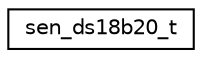 digraph "Graphical Class Hierarchy"
{
 // LATEX_PDF_SIZE
  edge [fontname="Helvetica",fontsize="10",labelfontname="Helvetica",labelfontsize="10"];
  node [fontname="Helvetica",fontsize="10",shape=record];
  rankdir="LR";
  Node0 [label="sen_ds18b20_t",height=0.2,width=0.4,color="black", fillcolor="white", style="filled",URL="$structsen__ds18b20__t.html",tooltip=" "];
}
